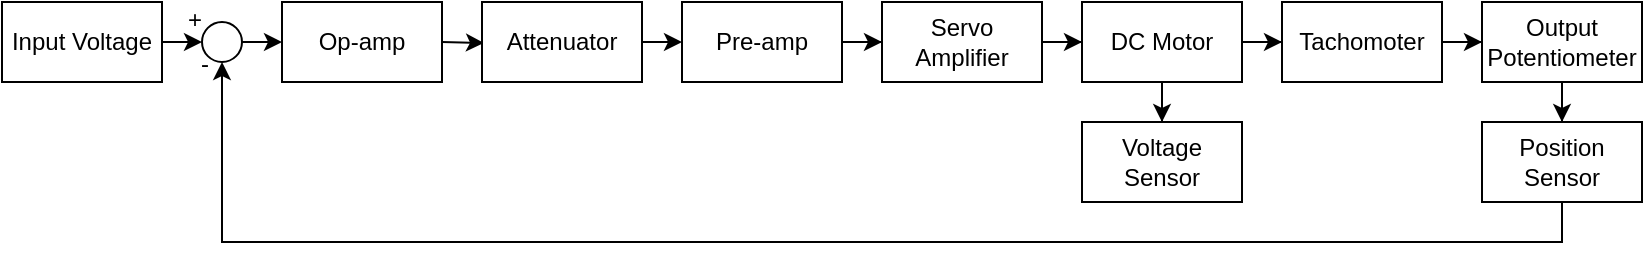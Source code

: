 <mxfile version="17.4.6" type="device"><diagram id="XzJcxCPrJAEKPDCyDjAL" name="Page-1"><mxGraphModel dx="864" dy="403" grid="0" gridSize="10" guides="1" tooltips="1" connect="1" arrows="1" fold="1" page="1" pageScale="1" pageWidth="850" pageHeight="1100" math="0" shadow="0"><root><mxCell id="0"/><mxCell id="1" parent="0"/><mxCell id="mGdESMaMcQ2H3OtA8vVG-23" style="edgeStyle=orthogonalEdgeStyle;rounded=0;orthogonalLoop=1;jettySize=auto;html=1;exitX=1;exitY=0.5;exitDx=0;exitDy=0;entryX=0;entryY=0.5;entryDx=0;entryDy=0;" edge="1" parent="1" source="mGdESMaMcQ2H3OtA8vVG-1" target="mGdESMaMcQ2H3OtA8vVG-22"><mxGeometry relative="1" as="geometry"/></mxCell><mxCell id="mGdESMaMcQ2H3OtA8vVG-1" value="Input Voltage" style="rounded=0;whiteSpace=wrap;html=1;" vertex="1" parent="1"><mxGeometry x="9" y="243" width="80" height="40" as="geometry"/></mxCell><mxCell id="mGdESMaMcQ2H3OtA8vVG-11" style="edgeStyle=orthogonalEdgeStyle;rounded=0;orthogonalLoop=1;jettySize=auto;html=1;exitX=1;exitY=0.5;exitDx=0;exitDy=0;" edge="1" parent="1" target="mGdESMaMcQ2H3OtA8vVG-3"><mxGeometry relative="1" as="geometry"><mxPoint x="229" y="263" as="sourcePoint"/></mxGeometry></mxCell><mxCell id="mGdESMaMcQ2H3OtA8vVG-2" value="Op-amp" style="rounded=0;whiteSpace=wrap;html=1;" vertex="1" parent="1"><mxGeometry x="149" y="243" width="80" height="40" as="geometry"/></mxCell><mxCell id="mGdESMaMcQ2H3OtA8vVG-12" style="edgeStyle=orthogonalEdgeStyle;rounded=0;orthogonalLoop=1;jettySize=auto;html=1;exitX=1;exitY=0.5;exitDx=0;exitDy=0;entryX=0;entryY=0.5;entryDx=0;entryDy=0;" edge="1" parent="1" source="mGdESMaMcQ2H3OtA8vVG-3" target="mGdESMaMcQ2H3OtA8vVG-4"><mxGeometry relative="1" as="geometry"/></mxCell><mxCell id="mGdESMaMcQ2H3OtA8vVG-3" value="Attenuator" style="rounded=0;whiteSpace=wrap;html=1;" vertex="1" parent="1"><mxGeometry x="249" y="243" width="80" height="40" as="geometry"/></mxCell><mxCell id="mGdESMaMcQ2H3OtA8vVG-13" value="" style="edgeStyle=orthogonalEdgeStyle;rounded=0;orthogonalLoop=1;jettySize=auto;html=1;" edge="1" parent="1" source="mGdESMaMcQ2H3OtA8vVG-4" target="mGdESMaMcQ2H3OtA8vVG-5"><mxGeometry relative="1" as="geometry"/></mxCell><mxCell id="mGdESMaMcQ2H3OtA8vVG-4" value="Pre-amp" style="rounded=0;whiteSpace=wrap;html=1;" vertex="1" parent="1"><mxGeometry x="349" y="243" width="80" height="40" as="geometry"/></mxCell><mxCell id="mGdESMaMcQ2H3OtA8vVG-14" value="" style="edgeStyle=orthogonalEdgeStyle;rounded=0;orthogonalLoop=1;jettySize=auto;html=1;" edge="1" parent="1" source="mGdESMaMcQ2H3OtA8vVG-5" target="mGdESMaMcQ2H3OtA8vVG-6"><mxGeometry relative="1" as="geometry"/></mxCell><mxCell id="mGdESMaMcQ2H3OtA8vVG-5" value="Servo Amplifier" style="rounded=0;whiteSpace=wrap;html=1;" vertex="1" parent="1"><mxGeometry x="449" y="243" width="80" height="40" as="geometry"/></mxCell><mxCell id="mGdESMaMcQ2H3OtA8vVG-15" value="" style="edgeStyle=orthogonalEdgeStyle;rounded=0;orthogonalLoop=1;jettySize=auto;html=1;" edge="1" parent="1" source="mGdESMaMcQ2H3OtA8vVG-6" target="mGdESMaMcQ2H3OtA8vVG-7"><mxGeometry relative="1" as="geometry"/></mxCell><mxCell id="mGdESMaMcQ2H3OtA8vVG-19" value="" style="edgeStyle=orthogonalEdgeStyle;rounded=0;orthogonalLoop=1;jettySize=auto;html=1;" edge="1" parent="1" source="mGdESMaMcQ2H3OtA8vVG-6" target="mGdESMaMcQ2H3OtA8vVG-17"><mxGeometry relative="1" as="geometry"/></mxCell><mxCell id="mGdESMaMcQ2H3OtA8vVG-6" value="DC Motor" style="rounded=0;whiteSpace=wrap;html=1;" vertex="1" parent="1"><mxGeometry x="549" y="243" width="80" height="40" as="geometry"/></mxCell><mxCell id="mGdESMaMcQ2H3OtA8vVG-16" value="" style="edgeStyle=orthogonalEdgeStyle;rounded=0;orthogonalLoop=1;jettySize=auto;html=1;" edge="1" parent="1" source="mGdESMaMcQ2H3OtA8vVG-7" target="mGdESMaMcQ2H3OtA8vVG-8"><mxGeometry relative="1" as="geometry"/></mxCell><mxCell id="mGdESMaMcQ2H3OtA8vVG-7" value="Tachomoter" style="rounded=0;whiteSpace=wrap;html=1;" vertex="1" parent="1"><mxGeometry x="649" y="243" width="80" height="40" as="geometry"/></mxCell><mxCell id="mGdESMaMcQ2H3OtA8vVG-20" value="" style="edgeStyle=orthogonalEdgeStyle;rounded=0;orthogonalLoop=1;jettySize=auto;html=1;" edge="1" parent="1" source="mGdESMaMcQ2H3OtA8vVG-8" target="mGdESMaMcQ2H3OtA8vVG-18"><mxGeometry relative="1" as="geometry"/></mxCell><mxCell id="mGdESMaMcQ2H3OtA8vVG-8" value="Output Potentiometer" style="rounded=0;whiteSpace=wrap;html=1;" vertex="1" parent="1"><mxGeometry x="749" y="243" width="80" height="40" as="geometry"/></mxCell><mxCell id="mGdESMaMcQ2H3OtA8vVG-17" value="Voltage Sensor" style="rounded=0;whiteSpace=wrap;html=1;" vertex="1" parent="1"><mxGeometry x="549" y="303" width="80" height="40" as="geometry"/></mxCell><mxCell id="mGdESMaMcQ2H3OtA8vVG-25" style="edgeStyle=orthogonalEdgeStyle;rounded=0;orthogonalLoop=1;jettySize=auto;html=1;exitX=0.5;exitY=1;exitDx=0;exitDy=0;entryX=0.5;entryY=1;entryDx=0;entryDy=0;" edge="1" parent="1" source="mGdESMaMcQ2H3OtA8vVG-18" target="mGdESMaMcQ2H3OtA8vVG-22"><mxGeometry relative="1" as="geometry"/></mxCell><mxCell id="mGdESMaMcQ2H3OtA8vVG-18" value="Position Sensor" style="rounded=0;whiteSpace=wrap;html=1;" vertex="1" parent="1"><mxGeometry x="749" y="303" width="80" height="40" as="geometry"/></mxCell><mxCell id="mGdESMaMcQ2H3OtA8vVG-24" style="edgeStyle=orthogonalEdgeStyle;rounded=0;orthogonalLoop=1;jettySize=auto;html=1;exitX=1;exitY=0.5;exitDx=0;exitDy=0;entryX=0;entryY=0.5;entryDx=0;entryDy=0;" edge="1" parent="1" source="mGdESMaMcQ2H3OtA8vVG-22" target="mGdESMaMcQ2H3OtA8vVG-2"><mxGeometry relative="1" as="geometry"/></mxCell><mxCell id="mGdESMaMcQ2H3OtA8vVG-22" value="" style="ellipse;whiteSpace=wrap;html=1;aspect=fixed;" vertex="1" parent="1"><mxGeometry x="109" y="253" width="20" height="20" as="geometry"/></mxCell><mxCell id="mGdESMaMcQ2H3OtA8vVG-26" value="+" style="text;html=1;align=center;verticalAlign=middle;resizable=0;points=[];autosize=1;strokeColor=none;fillColor=none;" vertex="1" parent="1"><mxGeometry x="96" y="243" width="17" height="18" as="geometry"/></mxCell><mxCell id="mGdESMaMcQ2H3OtA8vVG-27" value="-" style="text;html=1;align=center;verticalAlign=middle;resizable=0;points=[];autosize=1;strokeColor=none;fillColor=none;" vertex="1" parent="1"><mxGeometry x="103" y="265" width="14" height="18" as="geometry"/></mxCell></root></mxGraphModel></diagram></mxfile>